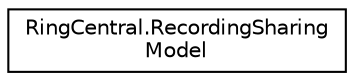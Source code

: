 digraph "Graphical Class Hierarchy"
{
 // LATEX_PDF_SIZE
  edge [fontname="Helvetica",fontsize="10",labelfontname="Helvetica",labelfontsize="10"];
  node [fontname="Helvetica",fontsize="10",shape=record];
  rankdir="LR";
  Node0 [label="RingCentral.RecordingSharing\lModel",height=0.2,width=0.4,color="black", fillcolor="white", style="filled",URL="$classRingCentral_1_1RecordingSharingModel.html",tooltip=" "];
}
